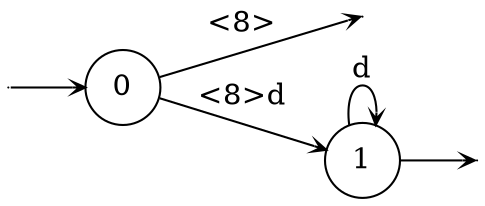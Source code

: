 digraph
{
  vcsn_context = "[abcd]? → ℚ"
  rankdir = LR
  edge [arrowhead = vee, arrowsize = .6]
  {
    node [shape = point, width = 0]
    I0
    F0
    F1
  }
  {
    node [shape = circle, style = rounded, width = 0.5]
    0
    1
  }
  I0 -> 0
  0 -> F0 [label = "<8>"]
  0 -> 1 [label = "<8>d"]
  1 -> F1
  1 -> 1 [label = "d"]
}
